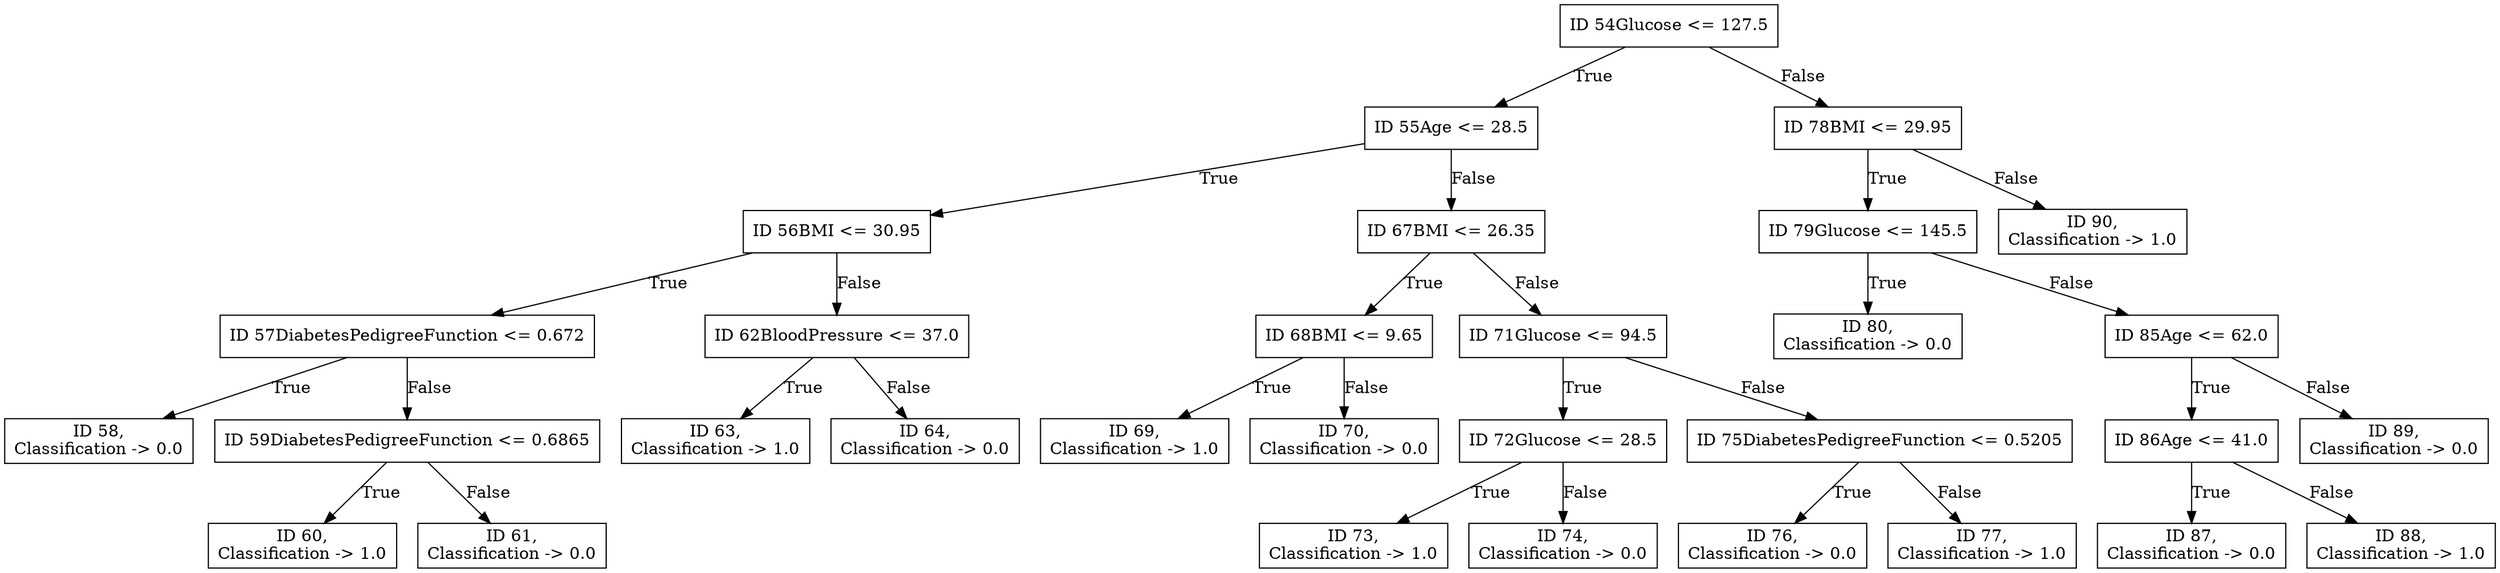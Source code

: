 digraph "Decision Tree" {
	node [shape=rectangle]
	"ID 54Glucose <= 127.5
" -> "ID 55Age <= 28.5
" [label=True]
	"ID 54Glucose <= 127.5
" -> "ID 78BMI <= 29.95
" [label=False]
	"ID 55Age <= 28.5
" -> "ID 56BMI <= 30.95
" [label=True]
	"ID 55Age <= 28.5
" -> "ID 67BMI <= 26.35
" [label=False]
	"ID 78BMI <= 29.95
" -> "ID 79Glucose <= 145.5
" [label=True]
	"ID 78BMI <= 29.95
" -> "ID 90,
Classification -> 1.0
" [label=False]
	"ID 56BMI <= 30.95
" -> "ID 57DiabetesPedigreeFunction <= 0.672
" [label=True]
	"ID 56BMI <= 30.95
" -> "ID 62BloodPressure <= 37.0
" [label=False]
	"ID 67BMI <= 26.35
" -> "ID 68BMI <= 9.65
" [label=True]
	"ID 67BMI <= 26.35
" -> "ID 71Glucose <= 94.5
" [label=False]
	"ID 79Glucose <= 145.5
" -> "ID 80,
Classification -> 0.0
" [label=True]
	"ID 79Glucose <= 145.5
" -> "ID 85Age <= 62.0
" [label=False]
	"ID 57DiabetesPedigreeFunction <= 0.672
" -> "ID 58,
Classification -> 0.0
" [label=True]
	"ID 57DiabetesPedigreeFunction <= 0.672
" -> "ID 59DiabetesPedigreeFunction <= 0.6865
" [label=False]
	"ID 62BloodPressure <= 37.0
" -> "ID 63,
Classification -> 1.0
" [label=True]
	"ID 62BloodPressure <= 37.0
" -> "ID 64,
Classification -> 0.0
" [label=False]
	"ID 68BMI <= 9.65
" -> "ID 69,
Classification -> 1.0
" [label=True]
	"ID 68BMI <= 9.65
" -> "ID 70,
Classification -> 0.0
" [label=False]
	"ID 71Glucose <= 94.5
" -> "ID 72Glucose <= 28.5
" [label=True]
	"ID 71Glucose <= 94.5
" -> "ID 75DiabetesPedigreeFunction <= 0.5205
" [label=False]
	"ID 85Age <= 62.0
" -> "ID 86Age <= 41.0
" [label=True]
	"ID 85Age <= 62.0
" -> "ID 89,
Classification -> 0.0
" [label=False]
	"ID 59DiabetesPedigreeFunction <= 0.6865
" -> "ID 60,
Classification -> 1.0
" [label=True]
	"ID 59DiabetesPedigreeFunction <= 0.6865
" -> "ID 61,
Classification -> 0.0
" [label=False]
	"ID 72Glucose <= 28.5
" -> "ID 73,
Classification -> 1.0
" [label=True]
	"ID 72Glucose <= 28.5
" -> "ID 74,
Classification -> 0.0
" [label=False]
	"ID 75DiabetesPedigreeFunction <= 0.5205
" -> "ID 76,
Classification -> 0.0
" [label=True]
	"ID 75DiabetesPedigreeFunction <= 0.5205
" -> "ID 77,
Classification -> 1.0
" [label=False]
	"ID 86Age <= 41.0
" -> "ID 87,
Classification -> 0.0
" [label=True]
	"ID 86Age <= 41.0
" -> "ID 88,
Classification -> 1.0
" [label=False]
}
